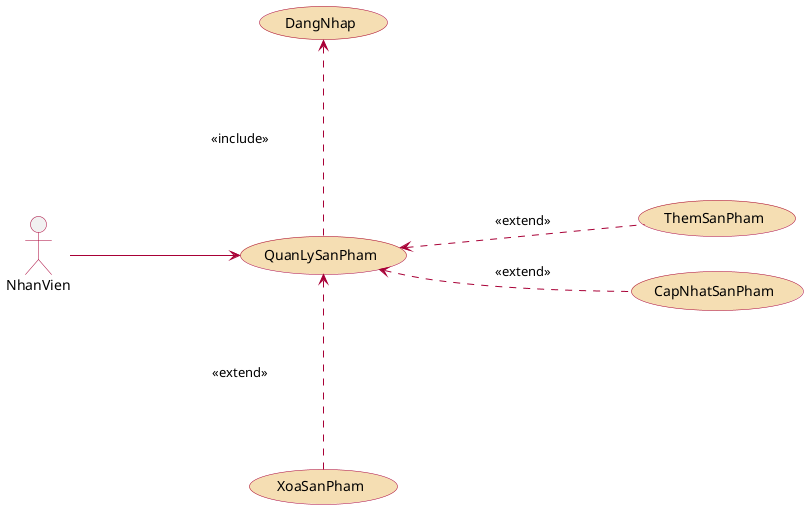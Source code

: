 @startuml
left to right direction
actor NhanVien #line:A80036;
usecase QuanLySanPham #Wheat;line:A80036;
usecase DangNhap #Wheat;line:A80036;
usecase ThemSanPham #Wheat;line:A80036;
usecase CapNhatSanPham #Wheat;line:A80036;
usecase XoaSanPham #Wheat;line:A80036;

NhanVien  --> QuanLySanPham #line:A80036 : \t\t\t\t
QuanLySanPham  .left.>  DangNhap #line:A80036 : \n\n\n\n <<include>> \n\n\n\n
QuanLySanPham  <.down.  ThemSanPham #line:A80036 : \t\t <<extend>> \t\t
QuanLySanPham  <.down.  CapNhatSanPham #line:A80036 : \t\t <<extend>> \t\t
QuanLySanPham  <.right.  XoaSanPham #line:A80036 : \n\n\n\n <<extend>> \n\n\n\n
@endum